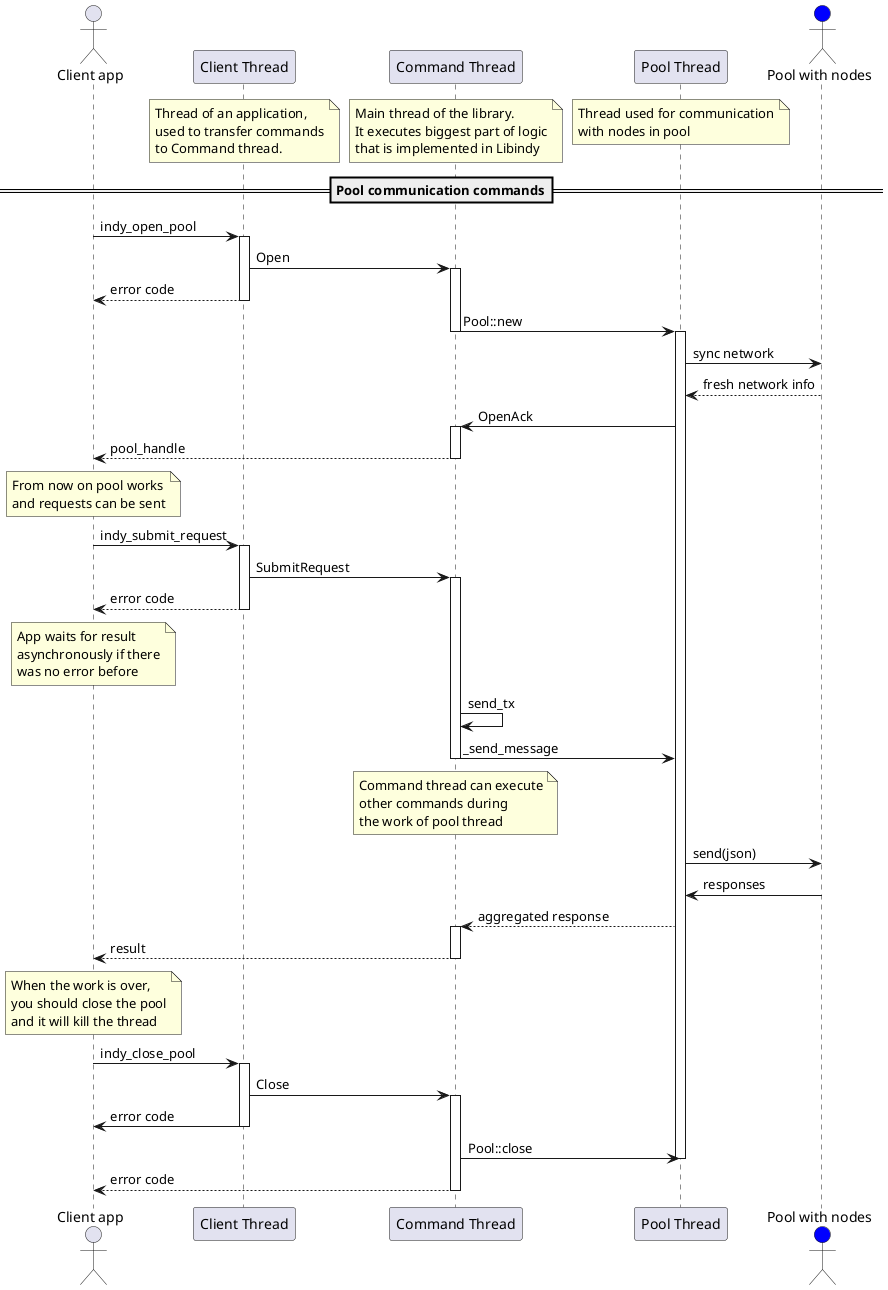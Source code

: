 @startuml
actor "Client app" as App
participant "Client Thread" as Client
note over Client
    Thread of an application,
    used to transfer commands
    to Command thread.
end note
participant "Command Thread" as Command
/ note over Command
    Main thread of the library.
    It executes biggest part of logic
    that is implemented in Libindy
end note
participant "Pool Thread" as Pool
/ note over Pool
    Thread used for communication
    with nodes in pool
end note
actor "Pool with nodes" as Nodes #blue
==Pool communication commands==
App -> Client: indy_open_pool
activate Client
Client -> Command: Open
activate Command
Client --> App: error code
deactivate Client
Command -> Pool: Pool::new
deactivate Command
activate Pool
Pool -> Nodes: sync network
Nodes --> Pool: fresh network info
Pool -> Command: OpenAck
activate Command
Command --> App: pool_handle
deactivate Command

note over App
    From now on pool works
    and requests can be sent
end note

App -> Client: indy_submit_request
activate Client
Client -> Command: SubmitRequest
activate Command
Client --> App: error code
deactivate Client

note over App
    App waits for result
    asynchronously if there
    was no error before
end note
Command -> Command: send_tx
Command -> Pool: _send_message
note over Command
    Command thread can execute
    other commands during
    the work of pool thread
end note
deactivate Command
Pool -> Nodes: send(json)
Nodes -> Pool: responses
Pool --> Command: aggregated response
activate Command
Command --> App: result
deactivate Command

note over App
    When the work is over,
    you should close the pool
    and it will kill the thread
end note

App -> Client: indy_close_pool
activate Client
Client -> Command: Close
activate Command
Client -> App: error code
deactivate Client
Command -> Pool: Pool::close
deactivate Pool
Command --> App: error code
deactivate Command
@enduml